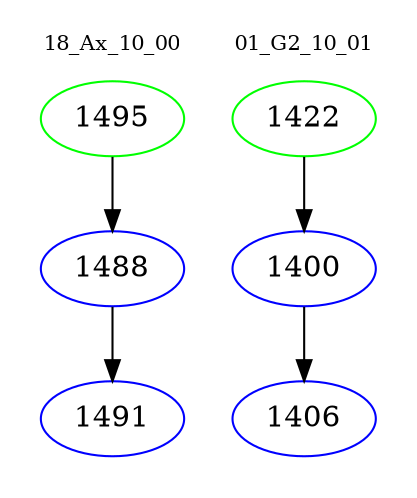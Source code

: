 digraph{
subgraph cluster_0 {
color = white
label = "18_Ax_10_00";
fontsize=10;
T0_1495 [label="1495", color="green"]
T0_1495 -> T0_1488 [color="black"]
T0_1488 [label="1488", color="blue"]
T0_1488 -> T0_1491 [color="black"]
T0_1491 [label="1491", color="blue"]
}
subgraph cluster_1 {
color = white
label = "01_G2_10_01";
fontsize=10;
T1_1422 [label="1422", color="green"]
T1_1422 -> T1_1400 [color="black"]
T1_1400 [label="1400", color="blue"]
T1_1400 -> T1_1406 [color="black"]
T1_1406 [label="1406", color="blue"]
}
}
